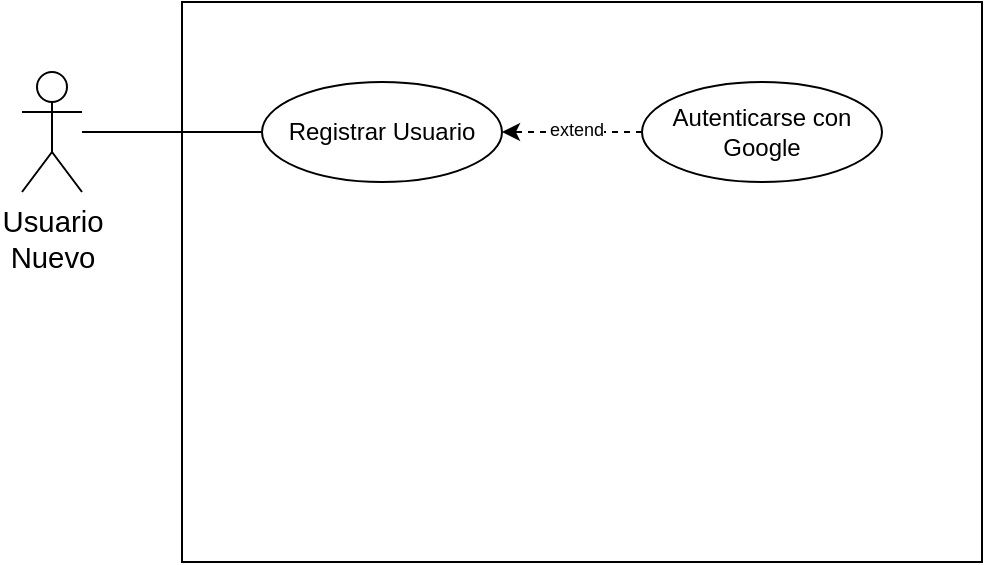 <mxfile version="27.1.4">
  <diagram name="Página-1" id="0XIWDUNFnCD79X5UrX8S">
    <mxGraphModel dx="679" dy="380" grid="1" gridSize="10" guides="1" tooltips="1" connect="1" arrows="1" fold="1" page="1" pageScale="1" pageWidth="827" pageHeight="1169" math="0" shadow="0">
      <root>
        <mxCell id="0" />
        <mxCell id="1" parent="0" />
        <mxCell id="ubJK6R6DK5AjlH2tbGgX-6" value="" style="rounded=0;whiteSpace=wrap;html=1;" vertex="1" parent="1">
          <mxGeometry x="140" y="70" width="400" height="280" as="geometry" />
        </mxCell>
        <mxCell id="ubJK6R6DK5AjlH2tbGgX-2" value="&lt;span id=&quot;docs-internal-guid-1241f41a-7fff-43ba-bec1-a7c40ce26745&quot; style=&quot;font-size:11pt;font-family:Calibri,sans-serif;color:#000000;background-color:transparent;font-weight:400;font-style:normal;font-variant:normal;text-decoration:none;vertical-align:baseline;white-space:pre;white-space:pre-wrap;&quot;&gt;Usuario Nuevo&lt;/span&gt;" style="shape=umlActor;verticalLabelPosition=bottom;verticalAlign=top;html=1;outlineConnect=0;" vertex="1" parent="1">
          <mxGeometry x="60" y="105" width="30" height="60" as="geometry" />
        </mxCell>
        <mxCell id="ubJK6R6DK5AjlH2tbGgX-7" value="Registrar Usuario" style="ellipse;whiteSpace=wrap;html=1;" vertex="1" parent="1">
          <mxGeometry x="180" y="110" width="120" height="50" as="geometry" />
        </mxCell>
        <mxCell id="ubJK6R6DK5AjlH2tbGgX-9" value="" style="endArrow=none;html=1;rounded=0;entryX=0;entryY=0.5;entryDx=0;entryDy=0;" edge="1" parent="1" source="ubJK6R6DK5AjlH2tbGgX-2" target="ubJK6R6DK5AjlH2tbGgX-7">
          <mxGeometry width="50" height="50" relative="1" as="geometry">
            <mxPoint x="300" y="280" as="sourcePoint" />
            <mxPoint x="350" y="230" as="targetPoint" />
          </mxGeometry>
        </mxCell>
        <mxCell id="ubJK6R6DK5AjlH2tbGgX-13" style="edgeStyle=orthogonalEdgeStyle;rounded=0;orthogonalLoop=1;jettySize=auto;html=1;exitX=0;exitY=0.5;exitDx=0;exitDy=0;entryX=1;entryY=0.5;entryDx=0;entryDy=0;dashed=1;" edge="1" parent="1" source="ubJK6R6DK5AjlH2tbGgX-10" target="ubJK6R6DK5AjlH2tbGgX-7">
          <mxGeometry relative="1" as="geometry" />
        </mxCell>
        <mxCell id="ubJK6R6DK5AjlH2tbGgX-14" value="&lt;font style=&quot;font-size: 9px;&quot;&gt;extend&lt;/font&gt;" style="edgeLabel;html=1;align=center;verticalAlign=middle;resizable=0;points=[];" vertex="1" connectable="0" parent="ubJK6R6DK5AjlH2tbGgX-13">
          <mxGeometry x="-0.049" y="-2" relative="1" as="geometry">
            <mxPoint as="offset" />
          </mxGeometry>
        </mxCell>
        <mxCell id="ubJK6R6DK5AjlH2tbGgX-10" value="Autenticarse con Google" style="ellipse;whiteSpace=wrap;html=1;" vertex="1" parent="1">
          <mxGeometry x="370" y="110" width="120" height="50" as="geometry" />
        </mxCell>
      </root>
    </mxGraphModel>
  </diagram>
</mxfile>
